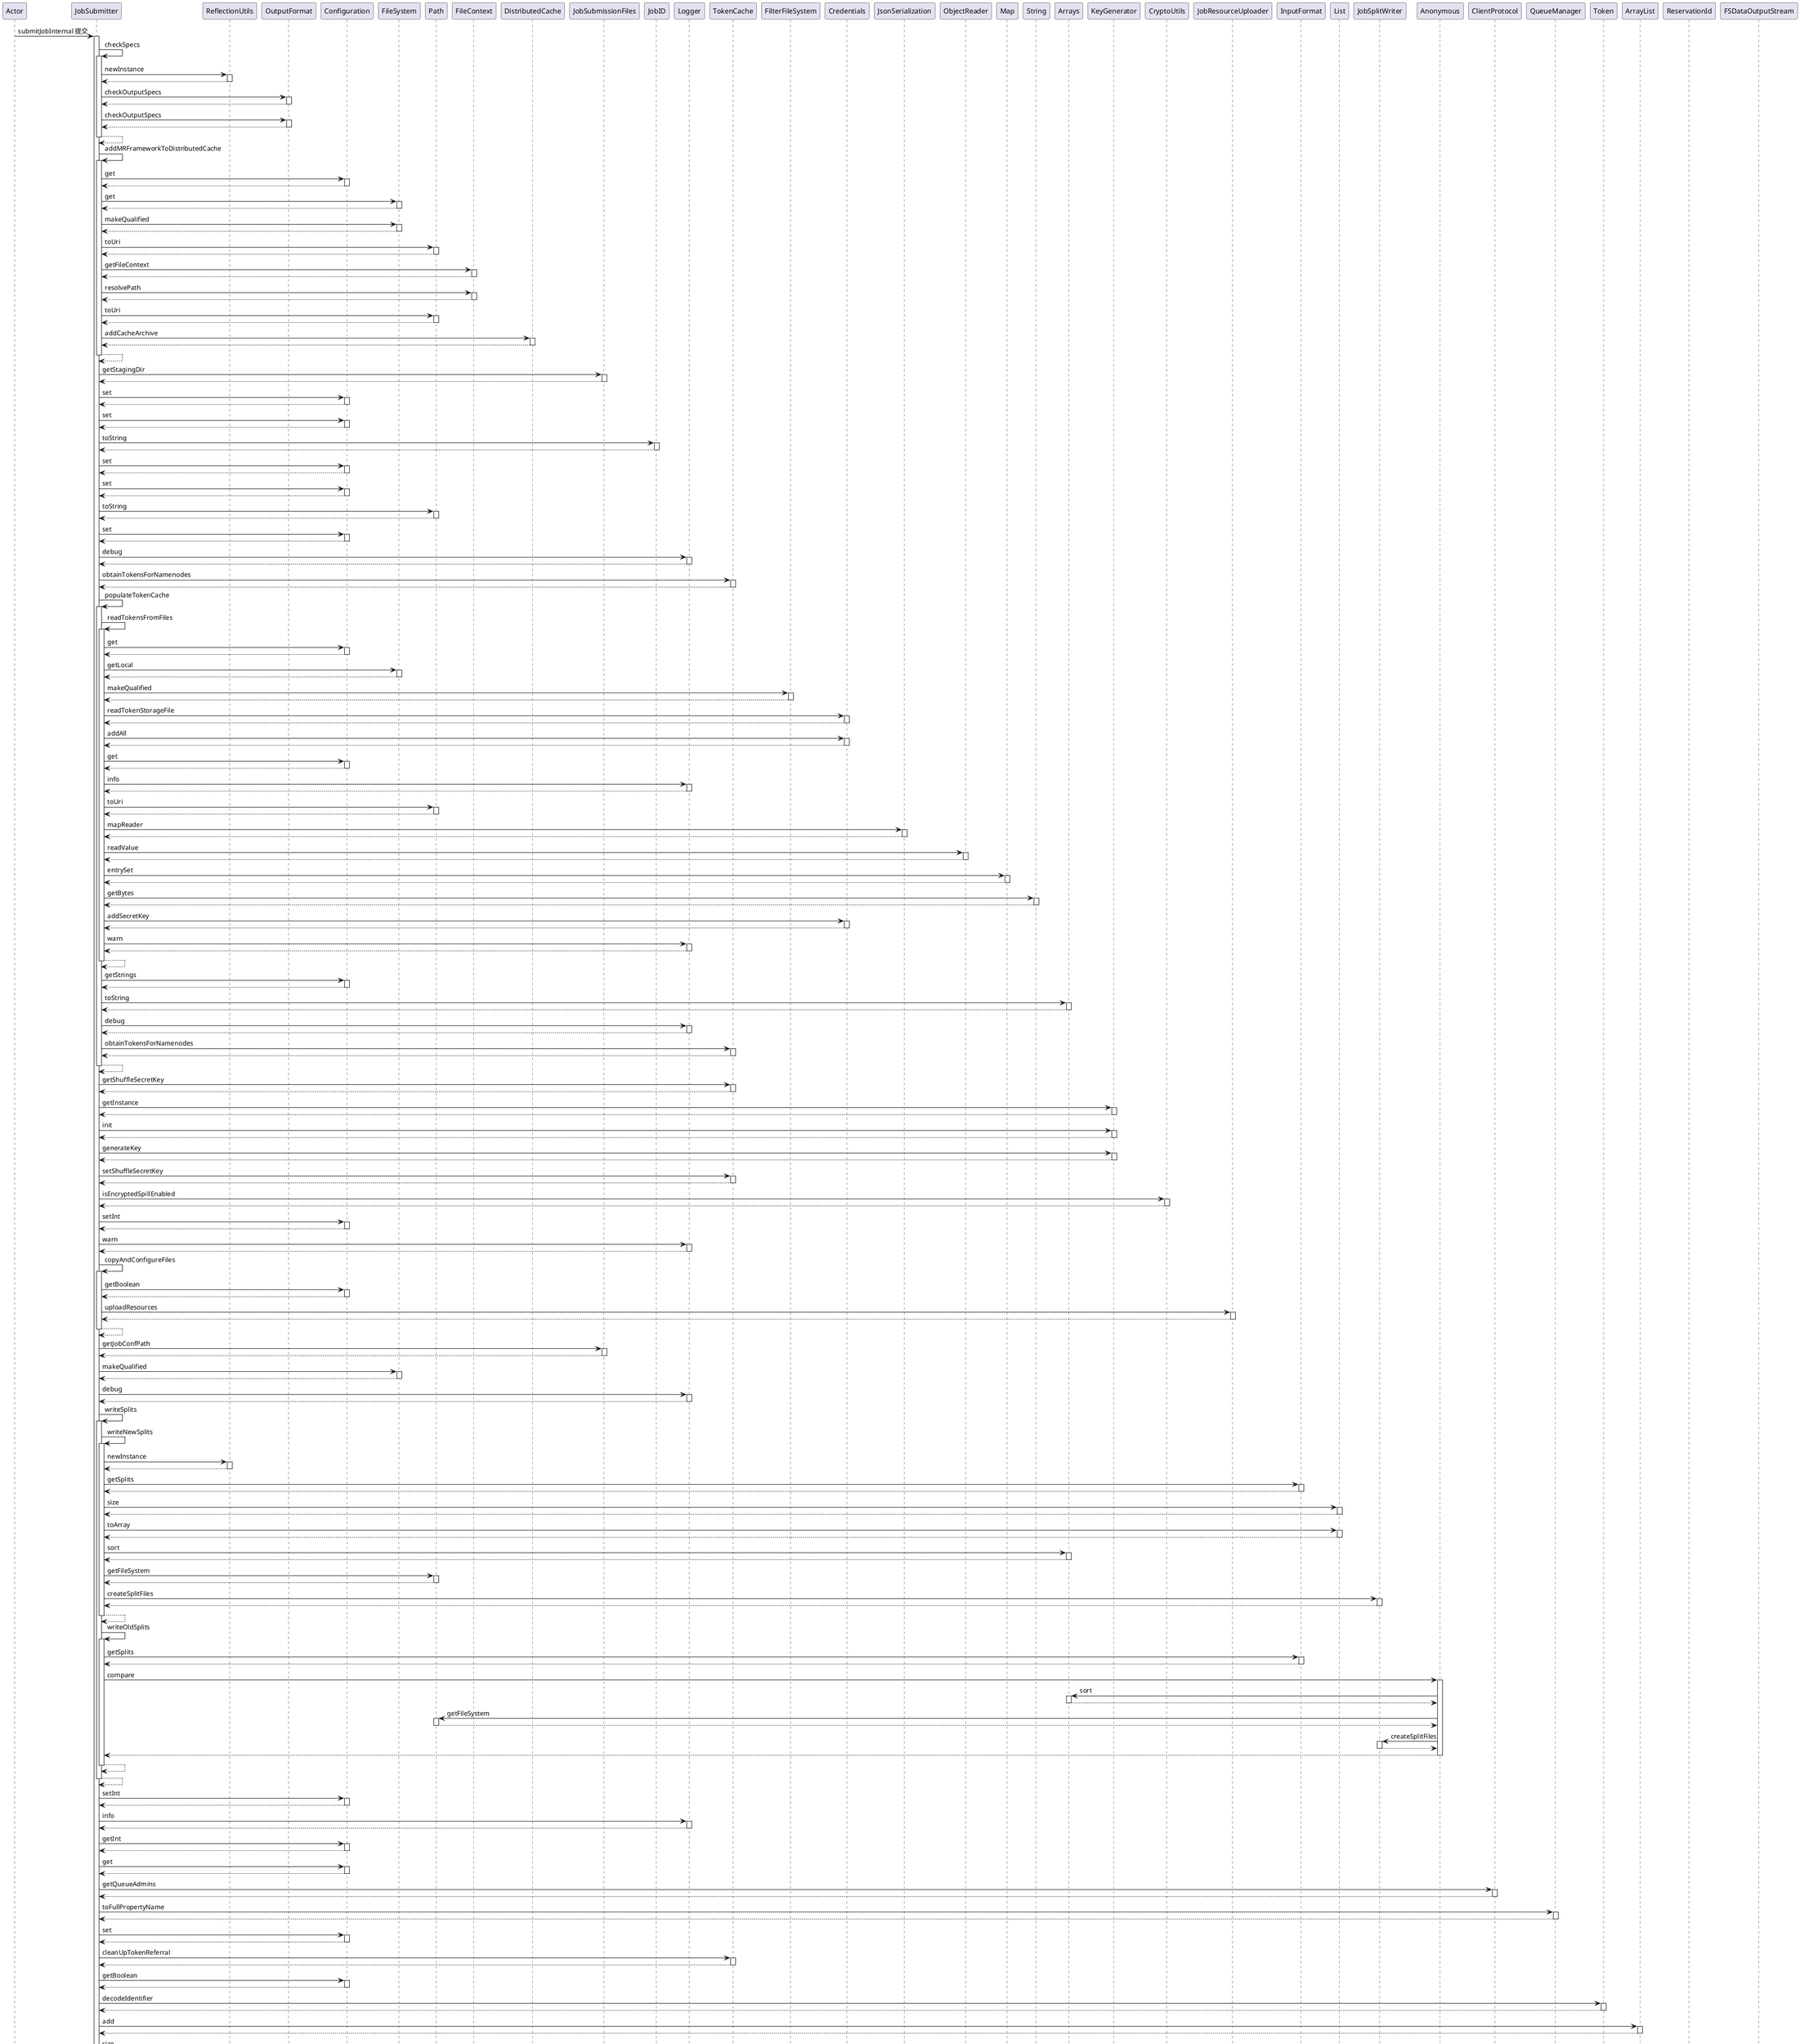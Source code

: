 @startuml
participant Actor
Actor -> JobSubmitter : submitJobInternal 提交
activate JobSubmitter
JobSubmitter -> JobSubmitter : checkSpecs
activate JobSubmitter
JobSubmitter -> ReflectionUtils : newInstance
activate ReflectionUtils
ReflectionUtils --> JobSubmitter
deactivate ReflectionUtils
JobSubmitter -> OutputFormat : checkOutputSpecs
activate OutputFormat
OutputFormat --> JobSubmitter
deactivate OutputFormat
JobSubmitter -> OutputFormat : checkOutputSpecs
activate OutputFormat
OutputFormat --> JobSubmitter
deactivate OutputFormat
JobSubmitter --> JobSubmitter
deactivate JobSubmitter
JobSubmitter -> JobSubmitter : addMRFrameworkToDistributedCache
activate JobSubmitter
JobSubmitter -> Configuration : get
activate Configuration
Configuration --> JobSubmitter
deactivate Configuration
JobSubmitter -> FileSystem : get
activate FileSystem
FileSystem --> JobSubmitter
deactivate FileSystem
JobSubmitter -> FileSystem : makeQualified
activate FileSystem
FileSystem --> JobSubmitter
deactivate FileSystem
JobSubmitter -> Path : toUri
activate Path
Path --> JobSubmitter
deactivate Path
JobSubmitter -> FileContext : getFileContext
activate FileContext
FileContext --> JobSubmitter
deactivate FileContext
JobSubmitter -> FileContext : resolvePath
activate FileContext
FileContext --> JobSubmitter
deactivate FileContext
JobSubmitter -> Path : toUri
activate Path
Path --> JobSubmitter
deactivate Path
JobSubmitter -> DistributedCache : addCacheArchive
activate DistributedCache
DistributedCache --> JobSubmitter
deactivate DistributedCache
JobSubmitter --> JobSubmitter
deactivate JobSubmitter
JobSubmitter -> JobSubmissionFiles : getStagingDir
activate JobSubmissionFiles
JobSubmissionFiles --> JobSubmitter
deactivate JobSubmissionFiles
JobSubmitter -> Configuration : set
activate Configuration
Configuration --> JobSubmitter
deactivate Configuration
JobSubmitter -> Configuration : set
activate Configuration
Configuration --> JobSubmitter
deactivate Configuration
JobSubmitter -> JobID : toString
activate JobID
JobID --> JobSubmitter
deactivate JobID
JobSubmitter -> Configuration : set
activate Configuration
Configuration --> JobSubmitter
deactivate Configuration
JobSubmitter -> Configuration : set
activate Configuration
Configuration --> JobSubmitter
deactivate Configuration
JobSubmitter -> Path : toString
activate Path
Path --> JobSubmitter
deactivate Path
JobSubmitter -> Configuration : set
activate Configuration
Configuration --> JobSubmitter
deactivate Configuration
JobSubmitter -> Logger : debug
activate Logger
Logger --> JobSubmitter
deactivate Logger
JobSubmitter -> TokenCache : obtainTokensForNamenodes
activate TokenCache
TokenCache --> JobSubmitter
deactivate TokenCache
JobSubmitter -> JobSubmitter : populateTokenCache
activate JobSubmitter
JobSubmitter -> JobSubmitter : readTokensFromFiles
activate JobSubmitter
JobSubmitter -> Configuration : get
activate Configuration
Configuration --> JobSubmitter
deactivate Configuration
JobSubmitter -> FileSystem : getLocal
activate FileSystem
FileSystem --> JobSubmitter
deactivate FileSystem
JobSubmitter -> FilterFileSystem : makeQualified
activate FilterFileSystem
FilterFileSystem --> JobSubmitter
deactivate FilterFileSystem
JobSubmitter -> Credentials : readTokenStorageFile
activate Credentials
Credentials --> JobSubmitter
deactivate Credentials
JobSubmitter -> Credentials : addAll
activate Credentials
Credentials --> JobSubmitter
deactivate Credentials
JobSubmitter -> Configuration : get
activate Configuration
Configuration --> JobSubmitter
deactivate Configuration
JobSubmitter -> Logger : info
activate Logger
Logger --> JobSubmitter
deactivate Logger
JobSubmitter -> Path : toUri
activate Path
Path --> JobSubmitter
deactivate Path
JobSubmitter -> JsonSerialization : mapReader
activate JsonSerialization
JsonSerialization --> JobSubmitter
deactivate JsonSerialization
JobSubmitter -> ObjectReader : readValue
activate ObjectReader
ObjectReader --> JobSubmitter
deactivate ObjectReader
JobSubmitter -> Map : entrySet
activate Map
Map --> JobSubmitter
deactivate Map
JobSubmitter -> String : getBytes
activate String
String --> JobSubmitter
deactivate String
JobSubmitter -> Credentials : addSecretKey
activate Credentials
Credentials --> JobSubmitter
deactivate Credentials
JobSubmitter -> Logger : warn
activate Logger
Logger --> JobSubmitter
deactivate Logger
JobSubmitter --> JobSubmitter
deactivate JobSubmitter
JobSubmitter -> Configuration : getStrings
activate Configuration
Configuration --> JobSubmitter
deactivate Configuration
JobSubmitter -> Arrays : toString
activate Arrays
Arrays --> JobSubmitter
deactivate Arrays
JobSubmitter -> Logger : debug
activate Logger
Logger --> JobSubmitter
deactivate Logger
JobSubmitter -> TokenCache : obtainTokensForNamenodes
activate TokenCache
TokenCache --> JobSubmitter
deactivate TokenCache
JobSubmitter --> JobSubmitter
deactivate JobSubmitter
JobSubmitter -> TokenCache : getShuffleSecretKey
activate TokenCache
TokenCache --> JobSubmitter
deactivate TokenCache
JobSubmitter -> KeyGenerator : getInstance
activate KeyGenerator
KeyGenerator --> JobSubmitter
deactivate KeyGenerator
JobSubmitter -> KeyGenerator : init
activate KeyGenerator
KeyGenerator --> JobSubmitter
deactivate KeyGenerator
JobSubmitter -> KeyGenerator : generateKey
activate KeyGenerator
KeyGenerator --> JobSubmitter
deactivate KeyGenerator
JobSubmitter -> TokenCache : setShuffleSecretKey
activate TokenCache
TokenCache --> JobSubmitter
deactivate TokenCache
JobSubmitter -> CryptoUtils : isEncryptedSpillEnabled
activate CryptoUtils
CryptoUtils --> JobSubmitter
deactivate CryptoUtils
JobSubmitter -> Configuration : setInt
activate Configuration
Configuration --> JobSubmitter
deactivate Configuration
JobSubmitter -> Logger : warn
activate Logger
Logger --> JobSubmitter
deactivate Logger
JobSubmitter -> JobSubmitter : copyAndConfigureFiles
activate JobSubmitter
JobSubmitter -> Configuration : getBoolean
activate Configuration
Configuration --> JobSubmitter
deactivate Configuration
JobSubmitter -> JobResourceUploader : uploadResources
activate JobResourceUploader
JobResourceUploader --> JobSubmitter
deactivate JobResourceUploader
JobSubmitter --> JobSubmitter
deactivate JobSubmitter
JobSubmitter -> JobSubmissionFiles : getJobConfPath
activate JobSubmissionFiles
JobSubmissionFiles --> JobSubmitter
deactivate JobSubmissionFiles
JobSubmitter -> FileSystem : makeQualified
activate FileSystem
FileSystem --> JobSubmitter
deactivate FileSystem
JobSubmitter -> Logger : debug
activate Logger
Logger --> JobSubmitter
deactivate Logger
JobSubmitter -> JobSubmitter : writeSplits
activate JobSubmitter
JobSubmitter -> JobSubmitter : writeNewSplits
activate JobSubmitter
JobSubmitter -> ReflectionUtils : newInstance
activate ReflectionUtils
ReflectionUtils --> JobSubmitter
deactivate ReflectionUtils
JobSubmitter -> InputFormat : getSplits
activate InputFormat
InputFormat --> JobSubmitter
deactivate InputFormat
JobSubmitter -> List : size
activate List
List --> JobSubmitter
deactivate List
JobSubmitter -> List : toArray
activate List
List --> JobSubmitter
deactivate List
JobSubmitter -> Arrays : sort
activate Arrays
Arrays --> JobSubmitter
deactivate Arrays
JobSubmitter -> Path : getFileSystem
activate Path
Path --> JobSubmitter
deactivate Path
JobSubmitter -> JobSplitWriter : createSplitFiles
activate JobSplitWriter
JobSplitWriter --> JobSubmitter
deactivate JobSplitWriter
JobSubmitter --> JobSubmitter
deactivate JobSubmitter
JobSubmitter -> JobSubmitter : writeOldSplits
activate JobSubmitter
JobSubmitter -> InputFormat : getSplits
activate InputFormat
InputFormat --> JobSubmitter
deactivate InputFormat
JobSubmitter -> Anonymous : compare
activate Anonymous
Anonymous -> Arrays : sort
activate Arrays
Arrays --> Anonymous
deactivate Arrays
Anonymous -> Path : getFileSystem
activate Path
Path --> Anonymous
deactivate Path
Anonymous -> JobSplitWriter : createSplitFiles
activate JobSplitWriter
JobSplitWriter --> Anonymous
deactivate JobSplitWriter
Anonymous --> JobSubmitter
deactivate Anonymous
JobSubmitter --> JobSubmitter
deactivate JobSubmitter
JobSubmitter --> JobSubmitter
deactivate JobSubmitter
JobSubmitter -> Configuration : setInt
activate Configuration
Configuration --> JobSubmitter
deactivate Configuration
JobSubmitter -> Logger : info
activate Logger
Logger --> JobSubmitter
deactivate Logger
JobSubmitter -> Configuration : getInt
activate Configuration
Configuration --> JobSubmitter
deactivate Configuration
JobSubmitter -> Configuration : get
activate Configuration
Configuration --> JobSubmitter
deactivate Configuration
JobSubmitter -> ClientProtocol : getQueueAdmins
activate ClientProtocol
ClientProtocol --> JobSubmitter
deactivate ClientProtocol
JobSubmitter -> QueueManager : toFullPropertyName
activate QueueManager
QueueManager --> JobSubmitter
deactivate QueueManager
JobSubmitter -> Configuration : set
activate Configuration
Configuration --> JobSubmitter
deactivate Configuration
JobSubmitter -> TokenCache : cleanUpTokenReferral
activate TokenCache
TokenCache --> JobSubmitter
deactivate TokenCache
JobSubmitter -> Configuration : getBoolean
activate Configuration
Configuration --> JobSubmitter
deactivate Configuration
JobSubmitter -> Token : decodeIdentifier
activate Token
Token --> JobSubmitter
deactivate Token
JobSubmitter -> ArrayList : add
activate ArrayList
ArrayList --> JobSubmitter
deactivate ArrayList
JobSubmitter -> ArrayList : size
activate ArrayList
ArrayList --> JobSubmitter
deactivate ArrayList
JobSubmitter -> ArrayList : toArray
activate ArrayList
ArrayList --> JobSubmitter
deactivate ArrayList
JobSubmitter -> Configuration : setStrings
activate Configuration
Configuration --> JobSubmitter
deactivate Configuration
JobSubmitter -> ReservationId : toString
activate ReservationId
ReservationId --> JobSubmitter
deactivate ReservationId
JobSubmitter -> Configuration : set
activate Configuration
Configuration --> JobSubmitter
deactivate Configuration
JobSubmitter -> JobSubmitter : writeConf
activate JobSubmitter
JobSubmitter -> FileSystem : create
activate FileSystem
FileSystem --> JobSubmitter
deactivate FileSystem
JobSubmitter -> Configuration : writeXml
activate Configuration
Configuration --> JobSubmitter
deactivate Configuration
JobSubmitter -> FSDataOutputStream : close
activate FSDataOutputStream
FSDataOutputStream --> JobSubmitter
deactivate FSDataOutputStream
JobSubmitter --> JobSubmitter
deactivate JobSubmitter
JobSubmitter -> JobSubmitter : printTokens
activate JobSubmitter
JobSubmitter -> Logger : info
activate Logger
Logger --> JobSubmitter
deactivate Logger
JobSubmitter -> Logger : info
activate Logger
Logger --> JobSubmitter
deactivate Logger
JobSubmitter --> JobSubmitter
deactivate JobSubmitter
JobSubmitter -> Path : toString
activate Path
Path --> JobSubmitter
deactivate Path
JobSubmitter -> ClientProtocol : submitJob
activate ClientProtocol
ClientProtocol --> JobSubmitter
deactivate ClientProtocol
JobSubmitter -> Logger : info
activate Logger
Logger --> JobSubmitter
deactivate Logger
JobSubmitter -> FileSystem : delete
activate FileSystem
FileSystem --> JobSubmitter
deactivate FileSystem
return
@enduml